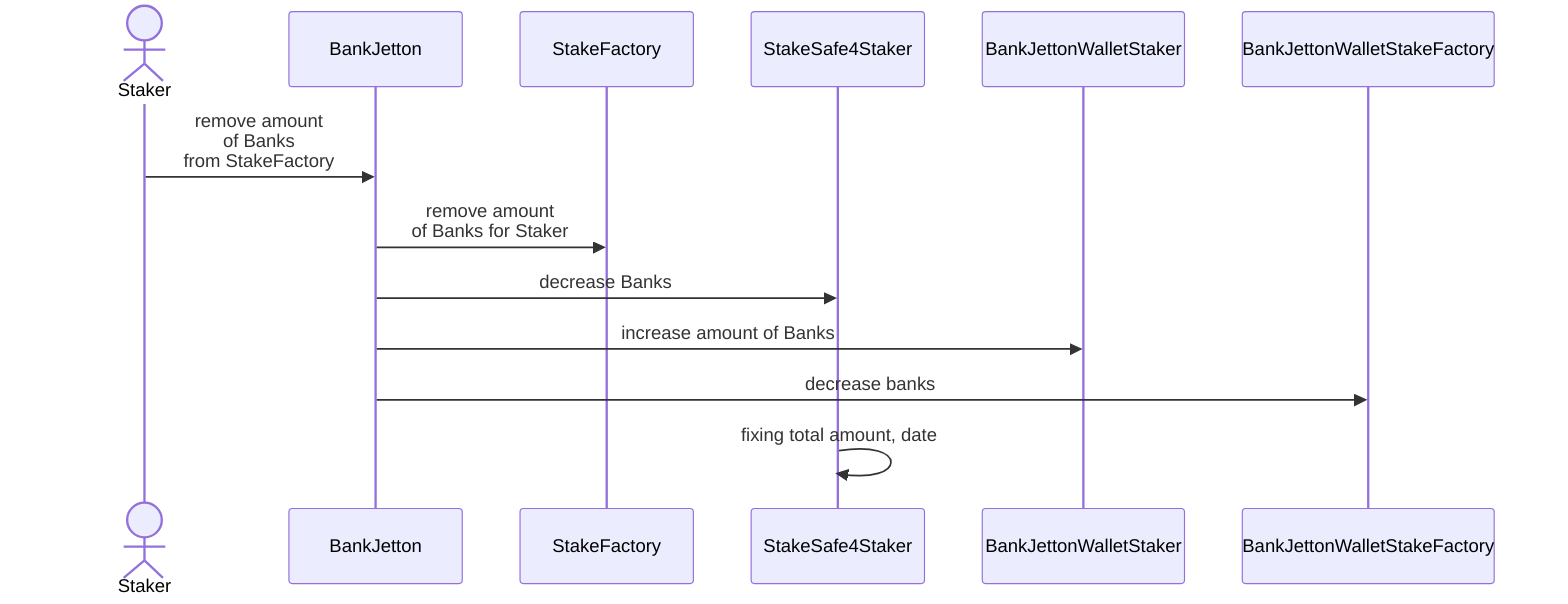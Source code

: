 sequenceDiagram
Actor Staker
Staker->>BankJetton: remove amount <BR/>of Banks <BR/> from StakeFactory
BankJetton->>StakeFactory: remove amount <br/>of Banks for Staker
BankJetton->>StakeSafe4Staker: decrease  Banks
BankJetton->>BankJettonWalletStaker:increase amount of Banks
BankJetton->>BankJettonWalletStakeFactory: decrease banks
StakeSafe4Staker->>StakeSafe4Staker: fixing total amount, date
